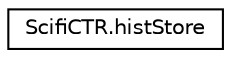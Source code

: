 digraph "Graphical Class Hierarchy"
{
 // LATEX_PDF_SIZE
  edge [fontname="Helvetica",fontsize="10",labelfontname="Helvetica",labelfontsize="10"];
  node [fontname="Helvetica",fontsize="10",shape=record];
  rankdir="LR";
  Node0 [label="ScifiCTR.histStore",height=0.2,width=0.4,color="black", fillcolor="white", style="filled",URL="$classScifiCTR_1_1histStore.html",tooltip=" "];
}
